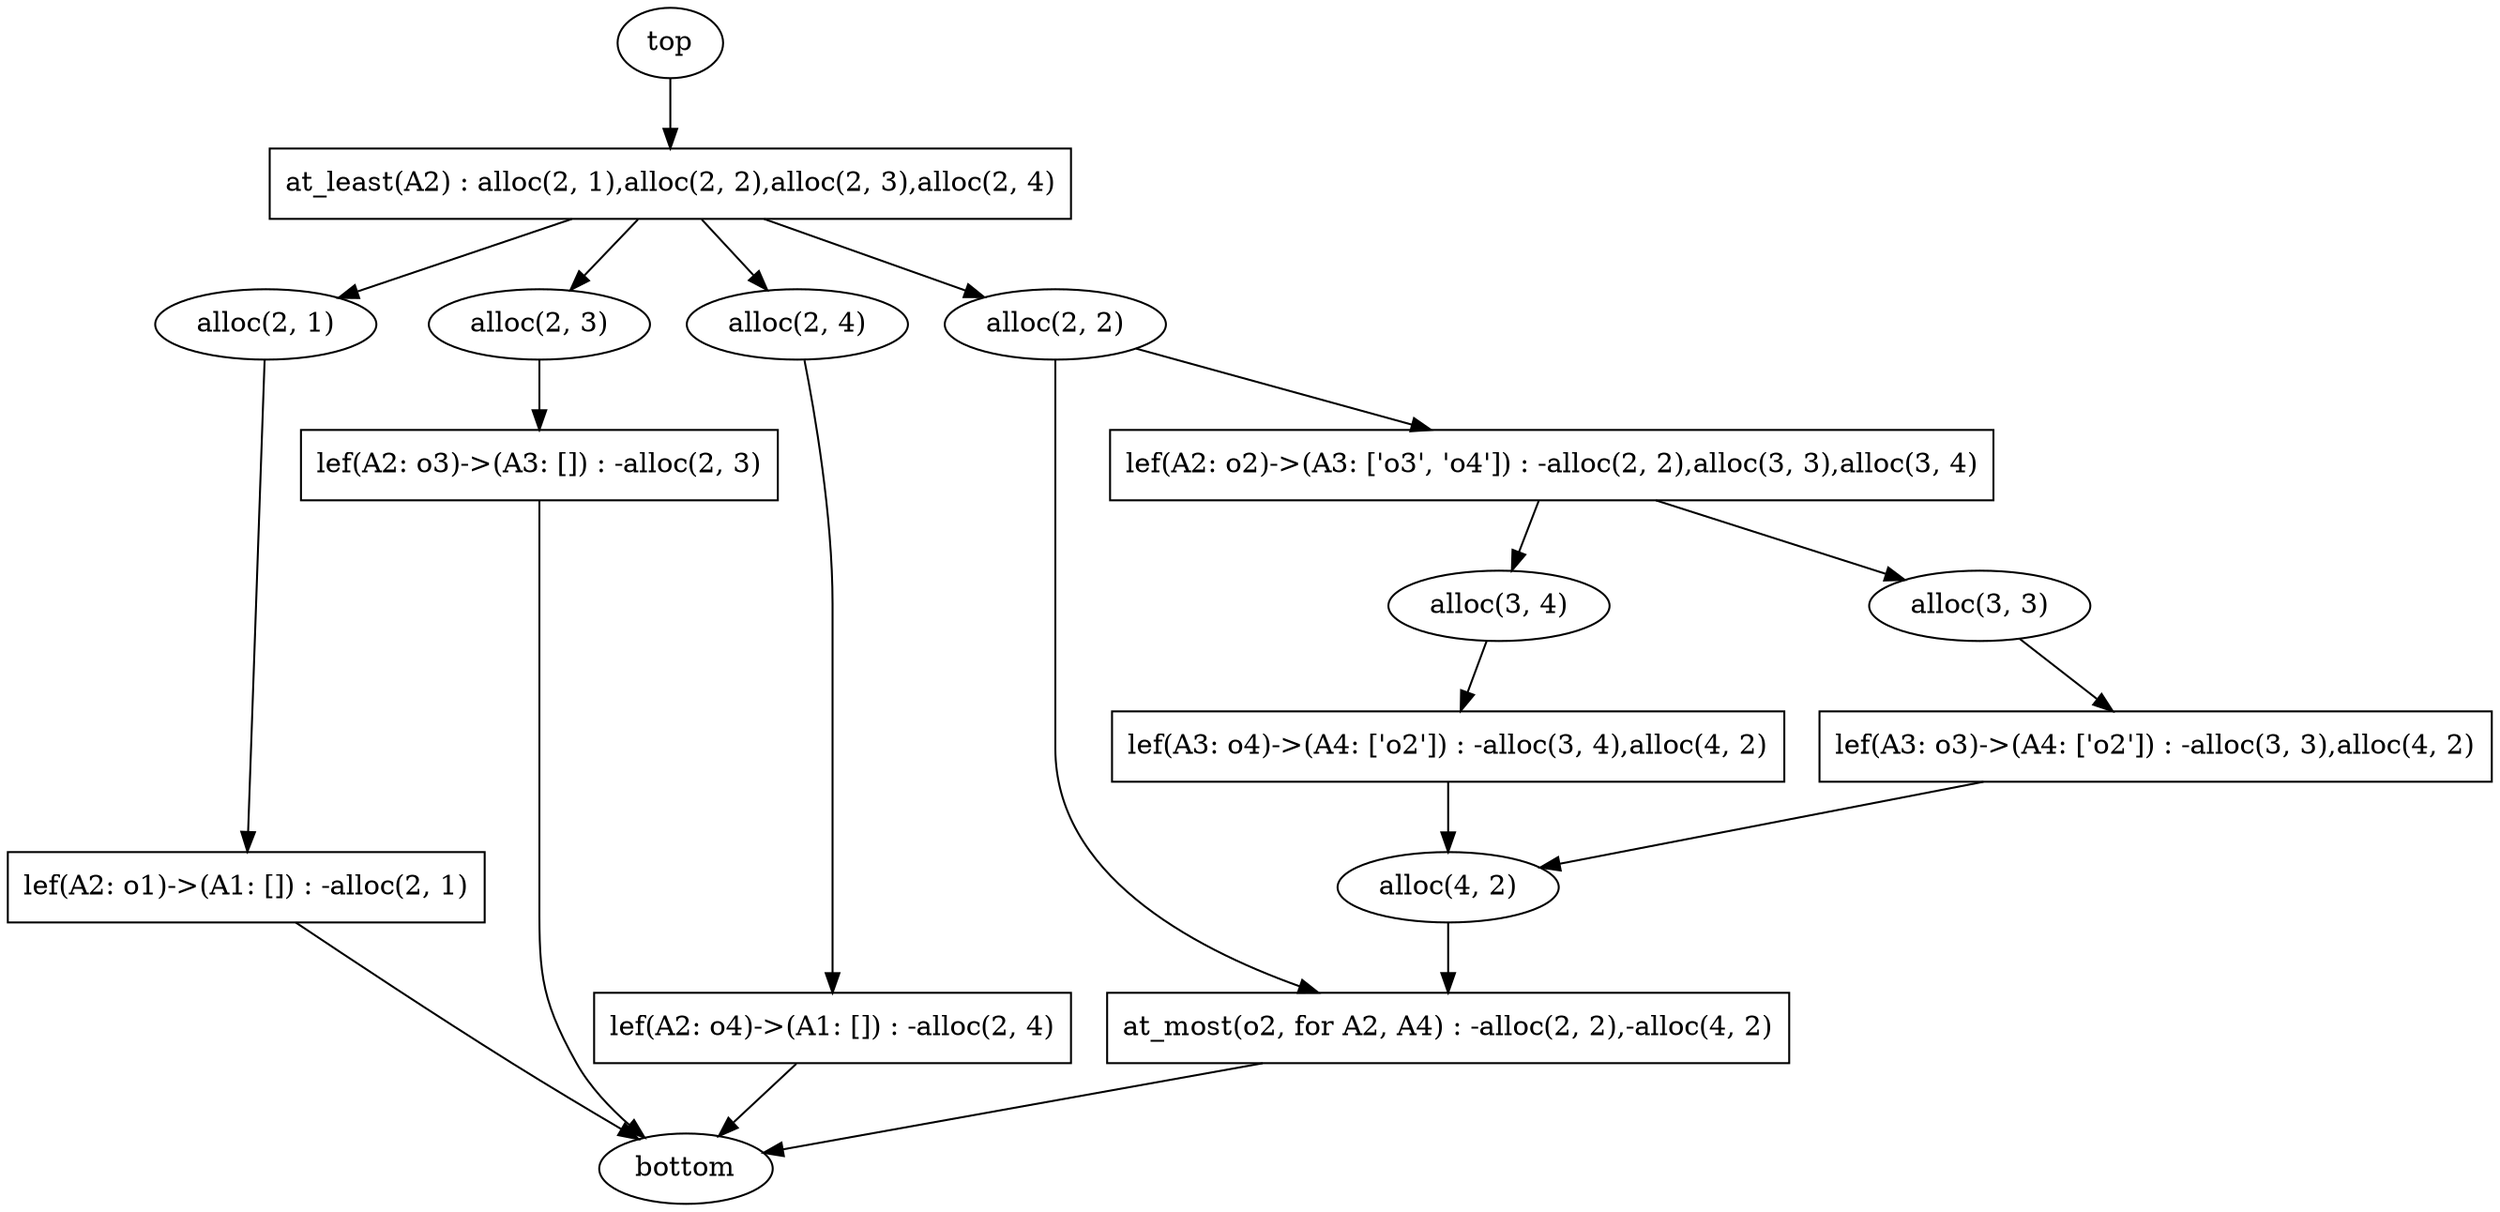 digraph G {
n0 [shape=ellipse, label="top"];
n1 [shape=ellipse, label="bottom"];
n2 [shape=box, label="at_least(A2) : alloc(2, 1),alloc(2, 2),alloc(2, 3),alloc(2, 4)"];
n3 [shape=box, label="at_most(o2, for A2, A4) : -alloc(2, 2),-alloc(4, 2)"];
n4 [shape=box, label="lef(A2: o1)->(A1: []) : -alloc(2, 1)"];
n5 [shape=box, label="lef(A2: o4)->(A1: []) : -alloc(2, 4)"];
n6 [shape=box, label="lef(A2: o2)->(A3: ['o3', 'o4']) : -alloc(2, 2),alloc(3, 3),alloc(3, 4)"];
n7 [shape=box, label="lef(A2: o3)->(A3: []) : -alloc(2, 3)"];
n8 [shape=box, label="lef(A3: o3)->(A4: ['o2']) : -alloc(3, 3),alloc(4, 2)"];
n9 [shape=box, label="lef(A3: o4)->(A4: ['o2']) : -alloc(3, 4),alloc(4, 2)"];
n10 [shape=ellipse, label="alloc(2, 1)"];
n11 [shape=ellipse, label="alloc(4, 2)"];
n12 [shape=ellipse, label="alloc(2, 3)"];
n13 [shape=ellipse, label="alloc(2, 4)"];
n14 [shape=ellipse, label="alloc(2, 2)"];
n15 [shape=ellipse, label="alloc(3, 4)"];
n16 [shape=ellipse, label="alloc(3, 3)"];
n0 -> n2 ;
n2 -> n10 ;
n2 -> n12 ;
n2 -> n13 ;
n2 -> n14 ;
n3 -> n1 ;
n4 -> n1 ;
n5 -> n1 ;
n6 -> n15 ;
n6 -> n16 ;
n7 -> n1 ;
n8 -> n11 ;
n9 -> n11 ;
n10 -> n4 ;
n11 -> n3 ;
n12 -> n7 ;
n13 -> n5 ;
n14 -> n3 ;
n14 -> n6 ;
n15 -> n9 ;
n16 -> n8 ;
}
